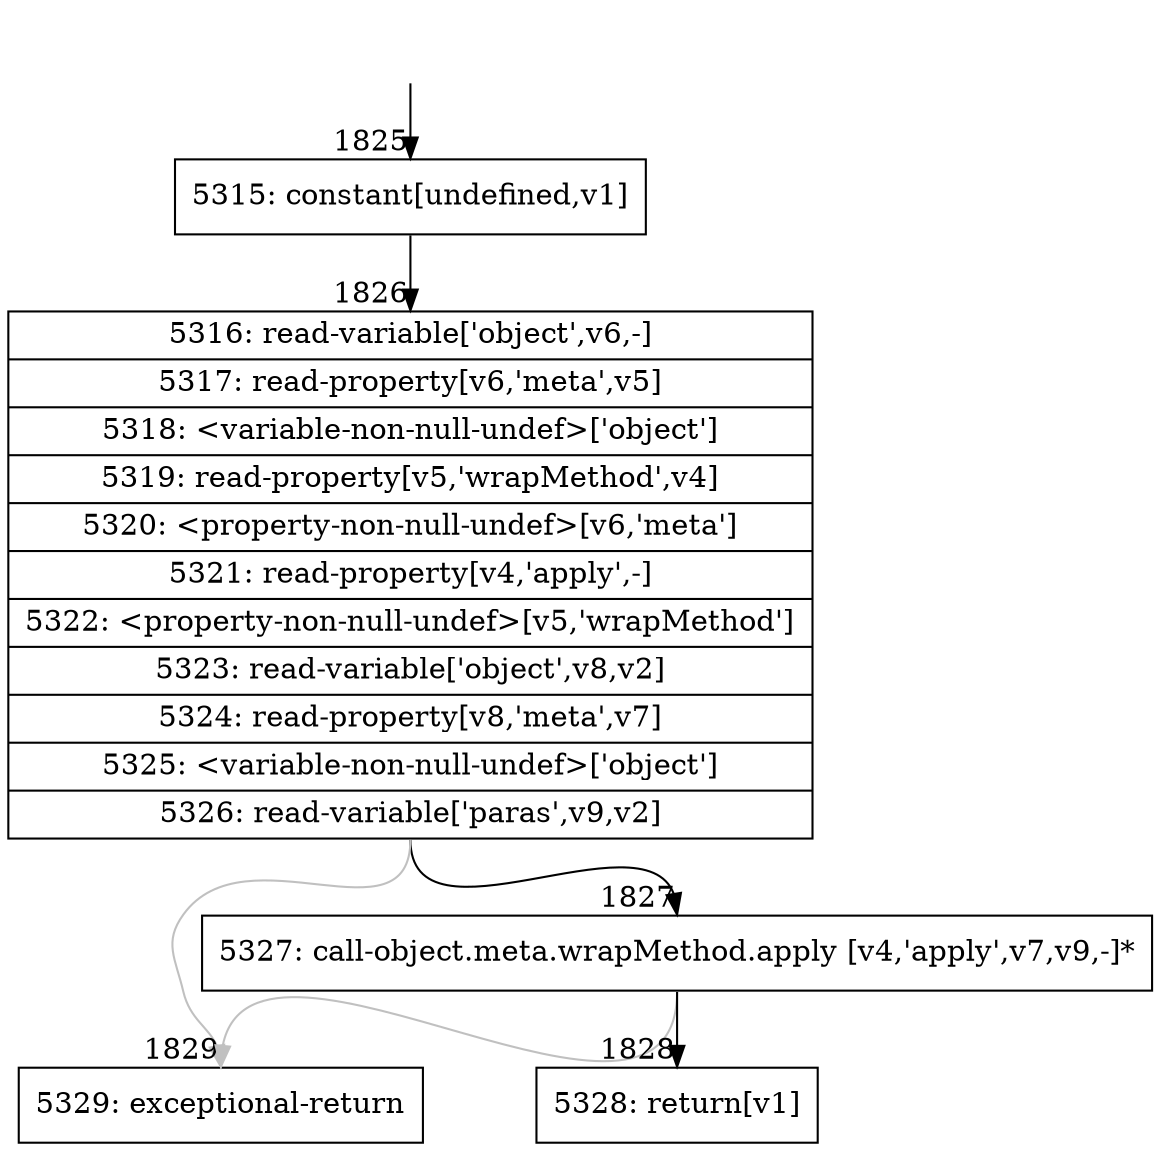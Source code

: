 digraph {
rankdir="TD"
BB_entry211[shape=none,label=""];
BB_entry211 -> BB1825 [tailport=s, headport=n, headlabel="    1825"]
BB1825 [shape=record label="{5315: constant[undefined,v1]}" ] 
BB1825 -> BB1826 [tailport=s, headport=n, headlabel="      1826"]
BB1826 [shape=record label="{5316: read-variable['object',v6,-]|5317: read-property[v6,'meta',v5]|5318: \<variable-non-null-undef\>['object']|5319: read-property[v5,'wrapMethod',v4]|5320: \<property-non-null-undef\>[v6,'meta']|5321: read-property[v4,'apply',-]|5322: \<property-non-null-undef\>[v5,'wrapMethod']|5323: read-variable['object',v8,v2]|5324: read-property[v8,'meta',v7]|5325: \<variable-non-null-undef\>['object']|5326: read-variable['paras',v9,v2]}" ] 
BB1826 -> BB1827 [tailport=s, headport=n, headlabel="      1827"]
BB1826 -> BB1829 [tailport=s, headport=n, color=gray, headlabel="      1829"]
BB1827 [shape=record label="{5327: call-object.meta.wrapMethod.apply [v4,'apply',v7,v9,-]*}" ] 
BB1827 -> BB1828 [tailport=s, headport=n, headlabel="      1828"]
BB1827 -> BB1829 [tailport=s, headport=n, color=gray]
BB1828 [shape=record label="{5328: return[v1]}" ] 
BB1829 [shape=record label="{5329: exceptional-return}" ] 
//#$~ 2086
}
